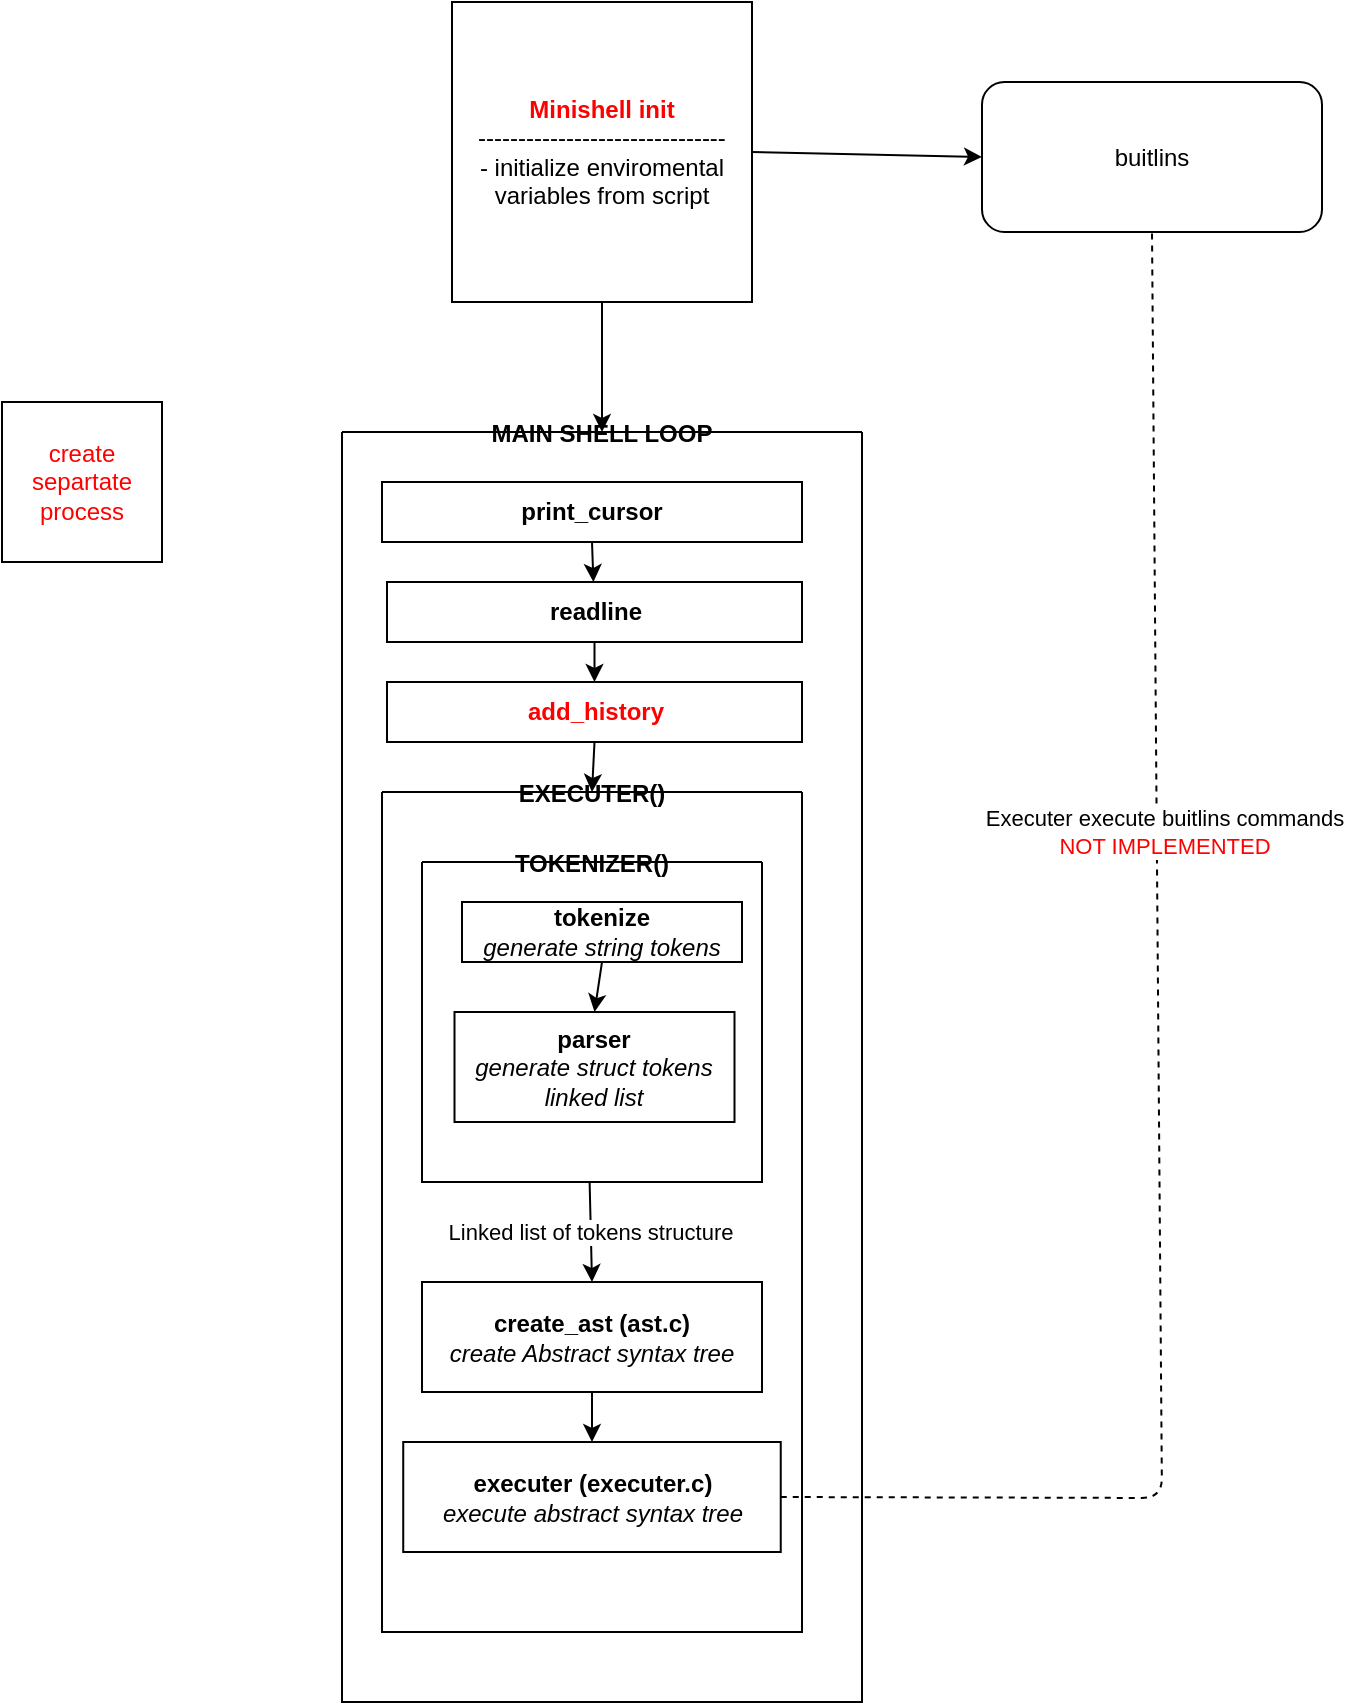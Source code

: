 <mxfile>
    <diagram id="IKrfSq8Q6Uk66QssIJCj" name="Page-1">
        <mxGraphModel dx="940" dy="669" grid="1" gridSize="10" guides="1" tooltips="1" connect="1" arrows="1" fold="1" page="1" pageScale="1" pageWidth="850" pageHeight="1100" math="0" shadow="0">
            <root>
                <mxCell id="0"/>
                <mxCell id="1" parent="0"/>
                <mxCell id="4" style="edgeStyle=none;html=1;exitX=0.5;exitY=1;exitDx=0;exitDy=0;" parent="1" source="2" target="10" edge="1">
                    <mxGeometry relative="1" as="geometry">
                        <mxPoint x="305" y="310" as="targetPoint"/>
                    </mxGeometry>
                </mxCell>
                <mxCell id="8" style="edgeStyle=none;html=1;exitX=1;exitY=0.5;exitDx=0;exitDy=0;entryX=0;entryY=0.5;entryDx=0;entryDy=0;" parent="1" source="2" target="7" edge="1">
                    <mxGeometry relative="1" as="geometry"/>
                </mxCell>
                <mxCell id="2" value="&lt;b&gt;&lt;font color=&quot;#ff0000&quot;&gt;Minishell init&lt;br&gt;&lt;/font&gt;&lt;/b&gt;-------------------------------&lt;br&gt;- initialize enviromental variables from script&lt;br&gt;" style="whiteSpace=wrap;html=1;aspect=fixed;" parent="1" vertex="1">
                    <mxGeometry x="295" y="90" width="150" height="150" as="geometry"/>
                </mxCell>
                <mxCell id="7" value="buitlins" style="rounded=1;whiteSpace=wrap;html=1;" parent="1" vertex="1">
                    <mxGeometry x="560" y="130" width="170" height="75" as="geometry"/>
                </mxCell>
                <mxCell id="10" value="MAIN SHELL LOOP" style="swimlane;startSize=0;" parent="1" vertex="1">
                    <mxGeometry x="240" y="305" width="260" height="635" as="geometry">
                        <mxRectangle x="240" y="330" width="150" height="30" as="alternateBounds"/>
                    </mxGeometry>
                </mxCell>
                <mxCell id="15" style="edgeStyle=none;html=1;exitX=0.5;exitY=1;exitDx=0;exitDy=0;entryX=0.5;entryY=0;entryDx=0;entryDy=0;" parent="10" source="11" target="14" edge="1">
                    <mxGeometry relative="1" as="geometry"/>
                </mxCell>
                <mxCell id="11" value="&lt;b&gt;readline&lt;/b&gt;" style="whiteSpace=wrap;html=1;" parent="10" vertex="1">
                    <mxGeometry x="22.5" y="75" width="207.5" height="30" as="geometry"/>
                </mxCell>
                <mxCell id="21" style="edgeStyle=none;html=1;exitX=0.5;exitY=1;exitDx=0;exitDy=0;entryX=0.5;entryY=0;entryDx=0;entryDy=0;" parent="10" source="14" target="18" edge="1">
                    <mxGeometry relative="1" as="geometry"/>
                </mxCell>
                <mxCell id="14" value="&lt;b&gt;&lt;font color=&quot;#ff0000&quot;&gt;add_history&lt;/font&gt;&lt;/b&gt;" style="whiteSpace=wrap;html=1;" parent="10" vertex="1">
                    <mxGeometry x="22.5" y="125" width="207.5" height="30" as="geometry"/>
                </mxCell>
                <mxCell id="18" value="EXECUTER()" style="swimlane;startSize=0;" parent="10" vertex="1">
                    <mxGeometry x="20" y="180" width="210" height="420" as="geometry">
                        <mxRectangle x="20" y="185" width="110" height="30" as="alternateBounds"/>
                    </mxGeometry>
                </mxCell>
                <mxCell id="26" value="TOKENIZER()" style="swimlane;startSize=0;" parent="18" vertex="1">
                    <mxGeometry x="20" y="35" width="170" height="160" as="geometry"/>
                </mxCell>
                <mxCell id="28" value="&lt;b&gt;parser&lt;/b&gt;&lt;br&gt;&lt;i&gt;generate struct tokens linked list&lt;/i&gt;" style="whiteSpace=wrap;html=1;" parent="26" vertex="1">
                    <mxGeometry x="16.25" y="75" width="140" height="55" as="geometry"/>
                </mxCell>
                <mxCell id="43" style="edgeStyle=none;html=1;exitX=0.5;exitY=1;exitDx=0;exitDy=0;entryX=0.5;entryY=0;entryDx=0;entryDy=0;" parent="18" source="34" target="42" edge="1">
                    <mxGeometry relative="1" as="geometry"/>
                </mxCell>
                <mxCell id="34" value="&lt;b&gt;create_ast (ast.c)&lt;/b&gt;&lt;br&gt;&lt;i&gt;create Abstract syntax tree&lt;/i&gt;" style="whiteSpace=wrap;html=1;" parent="18" vertex="1">
                    <mxGeometry x="20" y="245" width="170" height="55" as="geometry"/>
                </mxCell>
                <mxCell id="35" value="Linked list of tokens structure" style="edgeStyle=none;html=1;entryX=0.5;entryY=0;entryDx=0;entryDy=0;exitX=0.493;exitY=1;exitDx=0;exitDy=0;exitPerimeter=0;" parent="18" source="26" target="34" edge="1">
                    <mxGeometry relative="1" as="geometry">
                        <mxPoint x="110" y="190" as="sourcePoint"/>
                    </mxGeometry>
                </mxCell>
                <mxCell id="42" value="&lt;b&gt;executer (executer.c)&lt;/b&gt;&lt;br&gt;&lt;i&gt;execute abstract syntax tree&lt;/i&gt;" style="whiteSpace=wrap;html=1;" parent="18" vertex="1">
                    <mxGeometry x="10.62" y="325" width="188.75" height="55" as="geometry"/>
                </mxCell>
                <mxCell id="13" style="edgeStyle=none;html=1;exitX=0.5;exitY=1;exitDx=0;exitDy=0;" parent="1" source="12" target="11" edge="1">
                    <mxGeometry relative="1" as="geometry"/>
                </mxCell>
                <mxCell id="12" value="&lt;b&gt;print_cursor&lt;/b&gt;" style="whiteSpace=wrap;html=1;" parent="1" vertex="1">
                    <mxGeometry x="260" y="330" width="210" height="30" as="geometry"/>
                </mxCell>
                <mxCell id="29" style="edgeStyle=none;html=1;exitX=0.5;exitY=1;exitDx=0;exitDy=0;entryX=0.5;entryY=0;entryDx=0;entryDy=0;" parent="1" source="27" target="28" edge="1">
                    <mxGeometry relative="1" as="geometry"/>
                </mxCell>
                <mxCell id="27" value="&lt;b&gt;tokenize&lt;/b&gt;&lt;br&gt;&lt;i&gt;generate string tokens&lt;/i&gt;" style="whiteSpace=wrap;html=1;" parent="1" vertex="1">
                    <mxGeometry x="300" y="540" width="140" height="30" as="geometry"/>
                </mxCell>
                <mxCell id="44" value="" style="endArrow=none;dashed=1;html=1;exitX=1;exitY=0.5;exitDx=0;exitDy=0;entryX=0.5;entryY=1;entryDx=0;entryDy=0;" parent="1" source="42" target="7" edge="1">
                    <mxGeometry width="50" height="50" relative="1" as="geometry">
                        <mxPoint x="530" y="830" as="sourcePoint"/>
                        <mxPoint x="580" y="780" as="targetPoint"/>
                        <Array as="points">
                            <mxPoint x="650" y="838"/>
                        </Array>
                    </mxGeometry>
                </mxCell>
                <mxCell id="45" value="Executer execute buitlins commands&lt;br&gt;&lt;font color=&quot;#ff0000&quot;&gt;NOT IMPLEMENTED&lt;/font&gt;" style="edgeLabel;html=1;align=center;verticalAlign=middle;resizable=0;points=[];" parent="44" vertex="1" connectable="0">
                    <mxGeometry x="0.271" y="-3" relative="1" as="geometry">
                        <mxPoint as="offset"/>
                    </mxGeometry>
                </mxCell>
                <mxCell id="46" value="create separtate process" style="whiteSpace=wrap;html=1;aspect=fixed;fontColor=#FF0000;" parent="1" vertex="1">
                    <mxGeometry x="70" y="290" width="80" height="80" as="geometry"/>
                </mxCell>
            </root>
        </mxGraphModel>
    </diagram>
</mxfile>